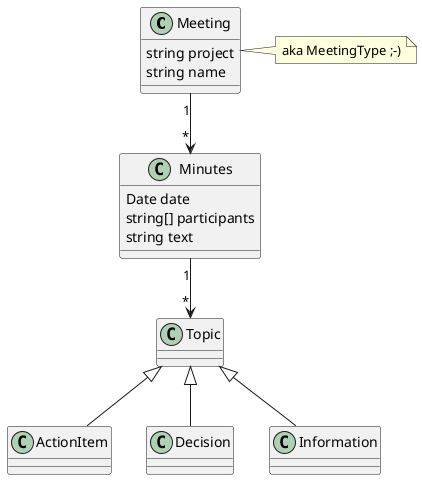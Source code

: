 @startuml

Meeting "1" --> "*" Minutes
Minutes "1" --> "*" Topic
Topic <|-- ActionItem
Topic <|-- Decision
Topic <|-- Information

note right of Meeting: aka MeetingType ;-)

class Meeting {
    string project
    string name
}

class Minutes {
    Date date
    string[] participants
    string text
}
@enduml
